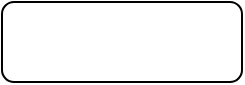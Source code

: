 <mxfile version="20.4.0" type="github">
  <diagram id="0j4FoFWwKa1P0G5_1yVn" name="Sayfa -1">
    <mxGraphModel dx="1038" dy="513" grid="1" gridSize="10" guides="1" tooltips="1" connect="1" arrows="1" fold="1" page="1" pageScale="1" pageWidth="827" pageHeight="1169" math="0" shadow="0">
      <root>
        <mxCell id="0" />
        <mxCell id="1" parent="0" />
        <mxCell id="UikW702Mf85WNN37rdR5-1" value="" style="rounded=1;whiteSpace=wrap;html=1;" vertex="1" parent="1">
          <mxGeometry x="370" y="90" width="120" height="40" as="geometry" />
        </mxCell>
      </root>
    </mxGraphModel>
  </diagram>
</mxfile>
